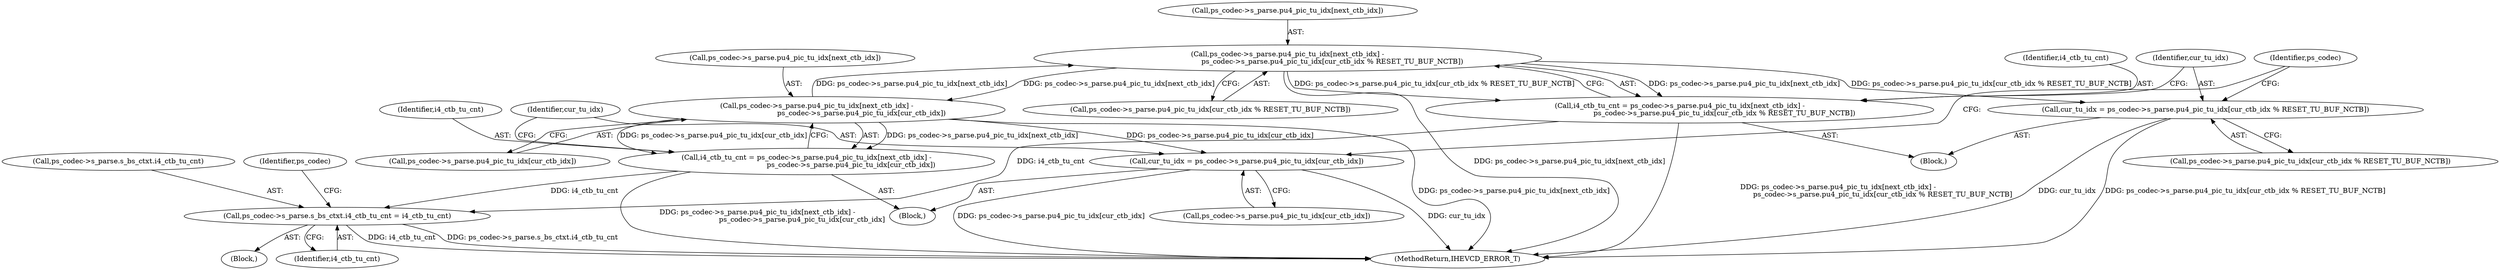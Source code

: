 digraph "0_Android_2b9fb0c2074d370a254b35e2489de2d94943578d@pointer" {
"1003533" [label="(Call,ps_codec->s_parse.pu4_pic_tu_idx[next_ctb_idx] -\n                                        ps_codec->s_parse.pu4_pic_tu_idx[cur_ctb_idx % RESET_TU_BUF_NCTB])"];
"1003565" [label="(Call,ps_codec->s_parse.pu4_pic_tu_idx[next_ctb_idx] -\n                                        ps_codec->s_parse.pu4_pic_tu_idx[cur_ctb_idx])"];
"1003533" [label="(Call,ps_codec->s_parse.pu4_pic_tu_idx[next_ctb_idx] -\n                                        ps_codec->s_parse.pu4_pic_tu_idx[cur_ctb_idx % RESET_TU_BUF_NCTB])"];
"1003531" [label="(Call,i4_ctb_tu_cnt = ps_codec->s_parse.pu4_pic_tu_idx[next_ctb_idx] -\n                                        ps_codec->s_parse.pu4_pic_tu_idx[cur_ctb_idx % RESET_TU_BUF_NCTB])"];
"1003624" [label="(Call,ps_codec->s_parse.s_bs_ctxt.i4_ctb_tu_cnt = i4_ctb_tu_cnt)"];
"1003550" [label="(Call,cur_tu_idx = ps_codec->s_parse.pu4_pic_tu_idx[cur_ctb_idx % RESET_TU_BUF_NCTB])"];
"1003563" [label="(Call,i4_ctb_tu_cnt = ps_codec->s_parse.pu4_pic_tu_idx[next_ctb_idx] -\n                                        ps_codec->s_parse.pu4_pic_tu_idx[cur_ctb_idx])"];
"1003580" [label="(Call,cur_tu_idx = ps_codec->s_parse.pu4_pic_tu_idx[cur_ctb_idx])"];
"1003533" [label="(Call,ps_codec->s_parse.pu4_pic_tu_idx[next_ctb_idx] -\n                                        ps_codec->s_parse.pu4_pic_tu_idx[cur_ctb_idx % RESET_TU_BUF_NCTB])"];
"1003593" [label="(Identifier,ps_codec)"];
"1003562" [label="(Block,)"];
"1003581" [label="(Identifier,cur_tu_idx)"];
"1003624" [label="(Call,ps_codec->s_parse.s_bs_ctxt.i4_ctb_tu_cnt = i4_ctb_tu_cnt)"];
"1003582" [label="(Call,ps_codec->s_parse.pu4_pic_tu_idx[cur_ctb_idx])"];
"1003552" [label="(Call,ps_codec->s_parse.pu4_pic_tu_idx[cur_ctb_idx % RESET_TU_BUF_NCTB])"];
"1003565" [label="(Call,ps_codec->s_parse.pu4_pic_tu_idx[next_ctb_idx] -\n                                        ps_codec->s_parse.pu4_pic_tu_idx[cur_ctb_idx])"];
"1003625" [label="(Call,ps_codec->s_parse.s_bs_ctxt.i4_ctb_tu_cnt)"];
"1003531" [label="(Call,i4_ctb_tu_cnt = ps_codec->s_parse.pu4_pic_tu_idx[next_ctb_idx] -\n                                        ps_codec->s_parse.pu4_pic_tu_idx[cur_ctb_idx % RESET_TU_BUF_NCTB])"];
"1003530" [label="(Block,)"];
"1003541" [label="(Call,ps_codec->s_parse.pu4_pic_tu_idx[cur_ctb_idx % RESET_TU_BUF_NCTB])"];
"1003551" [label="(Identifier,cur_tu_idx)"];
"1003532" [label="(Identifier,i4_ctb_tu_cnt)"];
"1003573" [label="(Call,ps_codec->s_parse.pu4_pic_tu_idx[cur_ctb_idx])"];
"1003637" [label="(Identifier,ps_codec)"];
"1003550" [label="(Call,cur_tu_idx = ps_codec->s_parse.pu4_pic_tu_idx[cur_ctb_idx % RESET_TU_BUF_NCTB])"];
"1003465" [label="(Block,)"];
"1003534" [label="(Call,ps_codec->s_parse.pu4_pic_tu_idx[next_ctb_idx])"];
"1003580" [label="(Call,cur_tu_idx = ps_codec->s_parse.pu4_pic_tu_idx[cur_ctb_idx])"];
"1003632" [label="(Identifier,i4_ctb_tu_cnt)"];
"1004845" [label="(MethodReturn,IHEVCD_ERROR_T)"];
"1003563" [label="(Call,i4_ctb_tu_cnt = ps_codec->s_parse.pu4_pic_tu_idx[next_ctb_idx] -\n                                        ps_codec->s_parse.pu4_pic_tu_idx[cur_ctb_idx])"];
"1003566" [label="(Call,ps_codec->s_parse.pu4_pic_tu_idx[next_ctb_idx])"];
"1003564" [label="(Identifier,i4_ctb_tu_cnt)"];
"1003533" -> "1003531"  [label="AST: "];
"1003533" -> "1003541"  [label="CFG: "];
"1003534" -> "1003533"  [label="AST: "];
"1003541" -> "1003533"  [label="AST: "];
"1003531" -> "1003533"  [label="CFG: "];
"1003533" -> "1004845"  [label="DDG: ps_codec->s_parse.pu4_pic_tu_idx[next_ctb_idx]"];
"1003533" -> "1003531"  [label="DDG: ps_codec->s_parse.pu4_pic_tu_idx[next_ctb_idx]"];
"1003533" -> "1003531"  [label="DDG: ps_codec->s_parse.pu4_pic_tu_idx[cur_ctb_idx % RESET_TU_BUF_NCTB]"];
"1003565" -> "1003533"  [label="DDG: ps_codec->s_parse.pu4_pic_tu_idx[next_ctb_idx]"];
"1003533" -> "1003550"  [label="DDG: ps_codec->s_parse.pu4_pic_tu_idx[cur_ctb_idx % RESET_TU_BUF_NCTB]"];
"1003533" -> "1003565"  [label="DDG: ps_codec->s_parse.pu4_pic_tu_idx[next_ctb_idx]"];
"1003565" -> "1003563"  [label="AST: "];
"1003565" -> "1003573"  [label="CFG: "];
"1003566" -> "1003565"  [label="AST: "];
"1003573" -> "1003565"  [label="AST: "];
"1003563" -> "1003565"  [label="CFG: "];
"1003565" -> "1004845"  [label="DDG: ps_codec->s_parse.pu4_pic_tu_idx[next_ctb_idx]"];
"1003565" -> "1003563"  [label="DDG: ps_codec->s_parse.pu4_pic_tu_idx[next_ctb_idx]"];
"1003565" -> "1003563"  [label="DDG: ps_codec->s_parse.pu4_pic_tu_idx[cur_ctb_idx]"];
"1003565" -> "1003580"  [label="DDG: ps_codec->s_parse.pu4_pic_tu_idx[cur_ctb_idx]"];
"1003531" -> "1003530"  [label="AST: "];
"1003532" -> "1003531"  [label="AST: "];
"1003551" -> "1003531"  [label="CFG: "];
"1003531" -> "1004845"  [label="DDG: ps_codec->s_parse.pu4_pic_tu_idx[next_ctb_idx] -\n                                        ps_codec->s_parse.pu4_pic_tu_idx[cur_ctb_idx % RESET_TU_BUF_NCTB]"];
"1003531" -> "1003624"  [label="DDG: i4_ctb_tu_cnt"];
"1003624" -> "1003465"  [label="AST: "];
"1003624" -> "1003632"  [label="CFG: "];
"1003625" -> "1003624"  [label="AST: "];
"1003632" -> "1003624"  [label="AST: "];
"1003637" -> "1003624"  [label="CFG: "];
"1003624" -> "1004845"  [label="DDG: i4_ctb_tu_cnt"];
"1003624" -> "1004845"  [label="DDG: ps_codec->s_parse.s_bs_ctxt.i4_ctb_tu_cnt"];
"1003563" -> "1003624"  [label="DDG: i4_ctb_tu_cnt"];
"1003550" -> "1003530"  [label="AST: "];
"1003550" -> "1003552"  [label="CFG: "];
"1003551" -> "1003550"  [label="AST: "];
"1003552" -> "1003550"  [label="AST: "];
"1003593" -> "1003550"  [label="CFG: "];
"1003550" -> "1004845"  [label="DDG: ps_codec->s_parse.pu4_pic_tu_idx[cur_ctb_idx % RESET_TU_BUF_NCTB]"];
"1003550" -> "1004845"  [label="DDG: cur_tu_idx"];
"1003563" -> "1003562"  [label="AST: "];
"1003564" -> "1003563"  [label="AST: "];
"1003581" -> "1003563"  [label="CFG: "];
"1003563" -> "1004845"  [label="DDG: ps_codec->s_parse.pu4_pic_tu_idx[next_ctb_idx] -\n                                        ps_codec->s_parse.pu4_pic_tu_idx[cur_ctb_idx]"];
"1003580" -> "1003562"  [label="AST: "];
"1003580" -> "1003582"  [label="CFG: "];
"1003581" -> "1003580"  [label="AST: "];
"1003582" -> "1003580"  [label="AST: "];
"1003593" -> "1003580"  [label="CFG: "];
"1003580" -> "1004845"  [label="DDG: ps_codec->s_parse.pu4_pic_tu_idx[cur_ctb_idx]"];
"1003580" -> "1004845"  [label="DDG: cur_tu_idx"];
}
